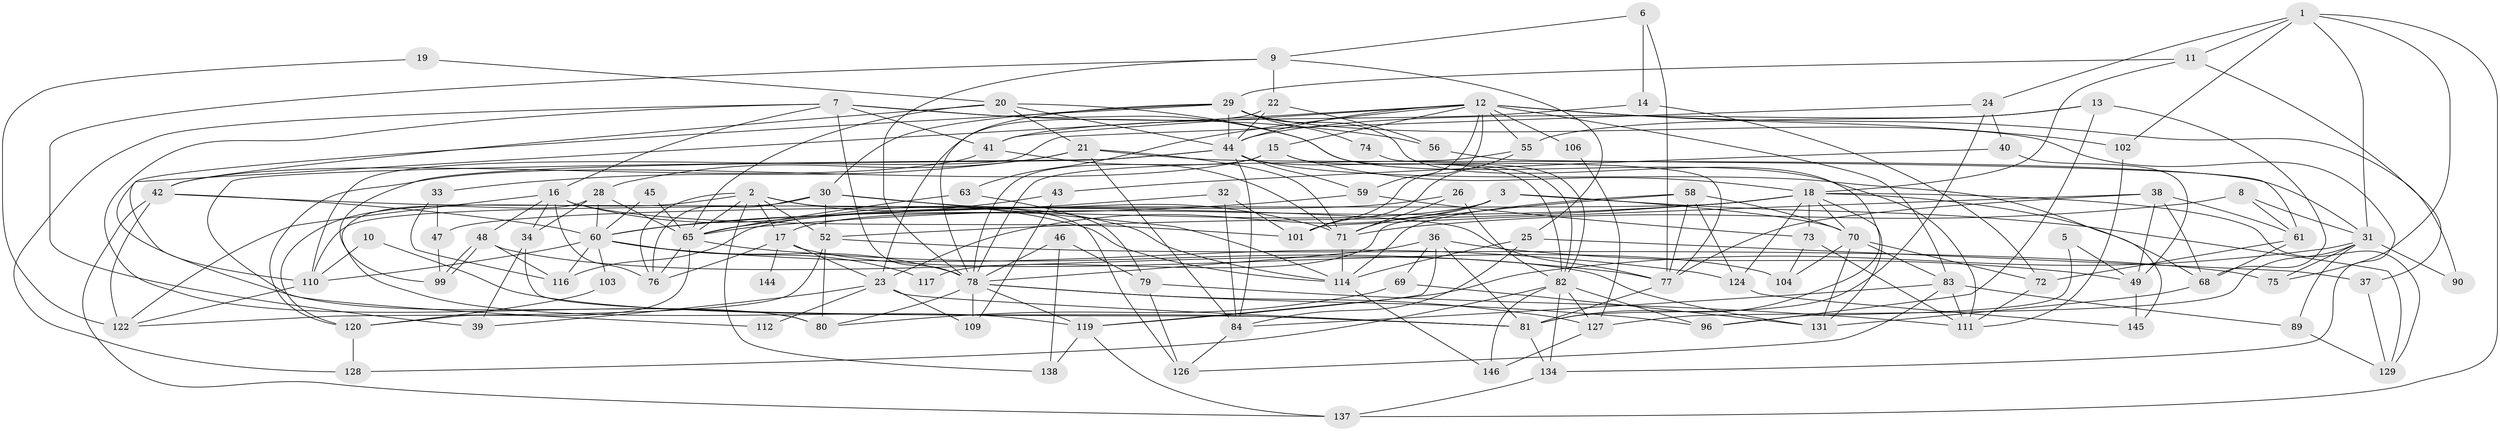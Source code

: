 // Generated by graph-tools (version 1.1) at 2025/52/02/27/25 19:52:06]
// undirected, 103 vertices, 247 edges
graph export_dot {
graph [start="1"]
  node [color=gray90,style=filled];
  1 [super="+54"];
  2 [super="+4"];
  3 [super="+125"];
  5;
  6;
  7 [super="+139"];
  8;
  9 [super="+136"];
  10;
  11 [super="+100"];
  12 [super="+141"];
  13;
  14;
  15 [super="+27"];
  16 [super="+57"];
  17 [super="+35"];
  18 [super="+123"];
  19;
  20 [super="+140"];
  21 [super="+51"];
  22;
  23 [super="+64"];
  24;
  25 [super="+92"];
  26 [super="+66"];
  28 [super="+87"];
  29;
  30 [super="+148"];
  31 [super="+86"];
  32;
  33;
  34;
  36 [super="+67"];
  37 [super="+50"];
  38 [super="+118"];
  39;
  40;
  41 [super="+108"];
  42 [super="+53"];
  43;
  44 [super="+62"];
  45;
  46;
  47;
  48;
  49;
  52 [super="+88"];
  55;
  56;
  58;
  59;
  60 [super="+85"];
  61;
  63 [super="+107"];
  65 [super="+93"];
  68 [super="+94"];
  69;
  70 [super="+91"];
  71 [super="+98"];
  72;
  73;
  74;
  75;
  76;
  77 [super="+133"];
  78 [super="+95"];
  79;
  80 [super="+115"];
  81 [super="+113"];
  82 [super="+121"];
  83 [super="+135"];
  84 [super="+97"];
  89;
  90;
  96;
  99;
  101 [super="+105"];
  102;
  103;
  104;
  106;
  109;
  110 [super="+142"];
  111 [super="+147"];
  112;
  114 [super="+143"];
  116 [super="+132"];
  117;
  119 [super="+130"];
  120;
  122;
  124;
  126;
  127;
  128;
  129;
  131;
  134;
  137;
  138;
  144;
  145;
  146;
  1 -- 24;
  1 -- 137;
  1 -- 75;
  1 -- 102;
  1 -- 31;
  1 -- 11;
  2 -- 126;
  2 -- 65;
  2 -- 120;
  2 -- 138;
  2 -- 76;
  2 -- 114;
  2 -- 17;
  2 -- 52;
  3 -- 70;
  3 -- 129;
  3 -- 23;
  3 -- 17;
  3 -- 71;
  5 -- 49;
  5 -- 96;
  6 -- 14;
  6 -- 9;
  6 -- 77;
  7 -- 16;
  7 -- 80 [weight=2];
  7 -- 111;
  7 -- 128;
  7 -- 56;
  7 -- 78 [weight=2];
  7 -- 41;
  8 -- 61;
  8 -- 71;
  8 -- 31;
  9 -- 78;
  9 -- 25;
  9 -- 22;
  9 -- 39;
  10 -- 110;
  10 -- 81;
  11 -- 29;
  11 -- 37;
  11 -- 18;
  12 -- 41;
  12 -- 59;
  12 -- 15;
  12 -- 101;
  12 -- 102;
  12 -- 106;
  12 -- 80;
  12 -- 55;
  12 -- 90;
  12 -- 63;
  12 -- 44;
  12 -- 83;
  13 -- 96;
  13 -- 44;
  13 -- 55;
  13 -- 68;
  14 -- 41;
  14 -- 72;
  15 -- 18;
  15 -- 120;
  15 -- 78;
  15 -- 82;
  16 -- 122;
  16 -- 114;
  16 -- 34;
  16 -- 48;
  16 -- 76;
  16 -- 101;
  17 -- 23;
  17 -- 76;
  17 -- 144 [weight=2];
  17 -- 104;
  18 -- 73;
  18 -- 47;
  18 -- 65;
  18 -- 129;
  18 -- 131;
  18 -- 68;
  18 -- 124;
  18 -- 70;
  18 -- 52;
  19 -- 122;
  19 -- 20;
  20 -- 82;
  20 -- 65;
  20 -- 21;
  20 -- 42;
  20 -- 44;
  21 -- 84;
  21 -- 33;
  21 -- 31;
  21 -- 71;
  21 -- 28;
  22 -- 23;
  22 -- 56;
  22 -- 44;
  23 -- 112;
  23 -- 81;
  23 -- 109;
  23 -- 39;
  24 -- 81;
  24 -- 110;
  24 -- 40;
  25 -- 37;
  25 -- 114;
  25 -- 84;
  26 -- 116;
  26 -- 71;
  26 -- 82;
  28 -- 65;
  28 -- 34;
  28 -- 119;
  28 -- 60;
  29 -- 44;
  29 -- 74;
  29 -- 81;
  29 -- 134;
  29 -- 30;
  29 -- 110;
  29 -- 78;
  30 -- 76;
  30 -- 110 [weight=2];
  30 -- 114;
  30 -- 52;
  30 -- 71;
  31 -- 89;
  31 -- 90;
  31 -- 119;
  31 -- 75;
  31 -- 127;
  32 -- 84;
  32 -- 101;
  32 -- 65;
  33 -- 47;
  33 -- 116;
  34 -- 81;
  34 -- 39;
  36 -- 78;
  36 -- 49;
  36 -- 81;
  36 -- 69;
  36 -- 119;
  37 -- 129;
  38 -- 68;
  38 -- 49;
  38 -- 61;
  38 -- 101;
  38 -- 77;
  40 -- 49;
  40 -- 43;
  41 -- 71;
  41 -- 42;
  42 -- 122;
  42 -- 60;
  42 -- 77;
  42 -- 137;
  43 -- 109;
  43 -- 60;
  44 -- 59;
  44 -- 145;
  44 -- 99;
  44 -- 112;
  44 -- 84;
  44 -- 82;
  45 -- 60;
  45 -- 65;
  46 -- 138;
  46 -- 78;
  46 -- 79;
  47 -- 99;
  48 -- 99;
  48 -- 99;
  48 -- 131;
  48 -- 116;
  49 -- 145;
  52 -- 75;
  52 -- 122;
  52 -- 80;
  55 -- 78;
  55 -- 101;
  56 -- 61;
  58 -- 70;
  58 -- 124;
  58 -- 114;
  58 -- 117;
  58 -- 77;
  59 -- 73;
  59 -- 60;
  60 -- 124;
  60 -- 117;
  60 -- 103;
  60 -- 116;
  60 -- 110;
  60 -- 78;
  61 -- 72;
  61 -- 68;
  63 -- 65;
  63 -- 79;
  65 -- 77;
  65 -- 76;
  65 -- 120;
  68 -- 131;
  69 -- 131;
  69 -- 80;
  70 -- 131;
  70 -- 83;
  70 -- 72;
  70 -- 104;
  71 -- 114;
  72 -- 111;
  73 -- 111;
  73 -- 104;
  74 -- 77;
  77 -- 81;
  78 -- 127;
  78 -- 96;
  78 -- 109;
  78 -- 119;
  78 -- 80;
  79 -- 126;
  79 -- 111;
  81 -- 134;
  82 -- 134;
  82 -- 96;
  82 -- 127;
  82 -- 146;
  82 -- 128;
  83 -- 126;
  83 -- 111;
  83 -- 89;
  83 -- 84;
  84 -- 126;
  89 -- 129;
  102 -- 111;
  103 -- 120;
  106 -- 127;
  110 -- 122;
  114 -- 146;
  119 -- 137;
  119 -- 138;
  120 -- 128;
  124 -- 145;
  127 -- 146;
  134 -- 137;
}
